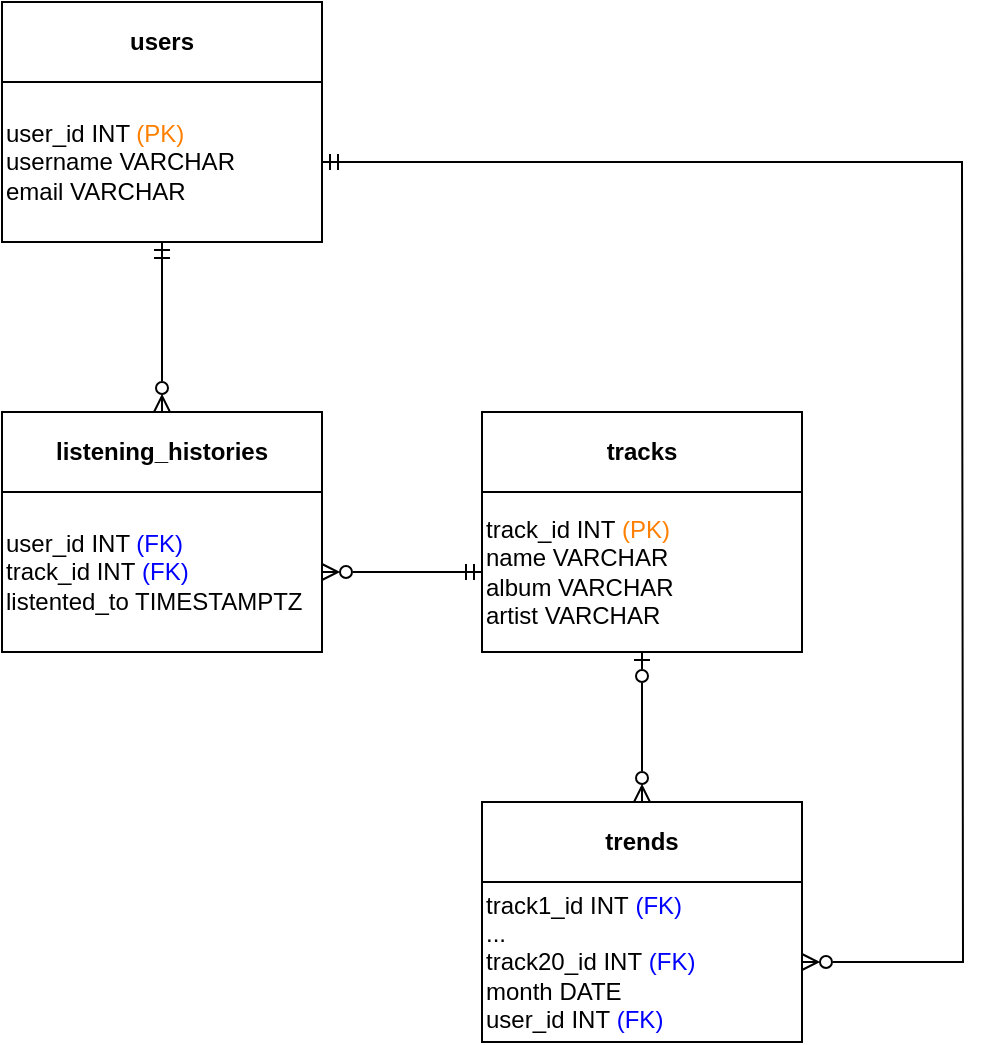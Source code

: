 <mxfile version="24.8.6">
  <diagram name="Страница — 1" id="dbKV6J1xsBlDW3v_BNa4">
    <mxGraphModel dx="2261" dy="756" grid="1" gridSize="10" guides="1" tooltips="1" connect="1" arrows="1" fold="1" page="1" pageScale="1" pageWidth="827" pageHeight="1169" math="0" shadow="0">
      <root>
        <mxCell id="0" />
        <mxCell id="1" parent="0" />
        <mxCell id="MowTVtQyeux9A8Wr5V-I-59" value="&lt;b&gt;users&lt;/b&gt;" style="rounded=0;whiteSpace=wrap;html=1;align=center;" parent="1" vertex="1">
          <mxGeometry x="-440" y="235" width="160" height="40" as="geometry" />
        </mxCell>
        <mxCell id="MowTVtQyeux9A8Wr5V-I-67" style="edgeStyle=orthogonalEdgeStyle;rounded=0;orthogonalLoop=1;jettySize=auto;html=1;entryX=0.5;entryY=0;entryDx=0;entryDy=0;startArrow=ERmandOne;startFill=0;endArrow=ERzeroToMany;endFill=0;" parent="1" source="MowTVtQyeux9A8Wr5V-I-60" target="MowTVtQyeux9A8Wr5V-I-63" edge="1">
          <mxGeometry relative="1" as="geometry" />
        </mxCell>
        <mxCell id="MowTVtQyeux9A8Wr5V-I-73" style="edgeStyle=orthogonalEdgeStyle;rounded=0;orthogonalLoop=1;jettySize=auto;html=1;endArrow=none;endFill=0;startArrow=ERmandOne;startFill=0;" parent="1" source="MowTVtQyeux9A8Wr5V-I-60" edge="1">
          <mxGeometry relative="1" as="geometry">
            <mxPoint x="40" y="325.0" as="targetPoint" />
            <Array as="points">
              <mxPoint x="40" y="315" />
            </Array>
          </mxGeometry>
        </mxCell>
        <mxCell id="MowTVtQyeux9A8Wr5V-I-60" value="user_id INT &lt;font color=&quot;#ff8000&quot;&gt;(PK)&lt;/font&gt;&lt;div&gt;username VARCHAR&lt;/div&gt;&lt;div&gt;email VARCHAR&lt;/div&gt;" style="rounded=0;whiteSpace=wrap;html=1;align=left;" parent="1" vertex="1">
          <mxGeometry x="-440" y="275" width="160" height="80" as="geometry" />
        </mxCell>
        <mxCell id="MowTVtQyeux9A8Wr5V-I-61" value="&lt;b&gt;tracks&lt;/b&gt;" style="rounded=0;whiteSpace=wrap;html=1;align=center;" parent="1" vertex="1">
          <mxGeometry x="-200" y="440" width="160" height="40" as="geometry" />
        </mxCell>
        <mxCell id="MowTVtQyeux9A8Wr5V-I-68" style="edgeStyle=orthogonalEdgeStyle;rounded=0;orthogonalLoop=1;jettySize=auto;html=1;entryX=0.5;entryY=0;entryDx=0;entryDy=0;startArrow=ERzeroToOne;startFill=0;endArrow=ERzeroToMany;endFill=0;" parent="1" source="MowTVtQyeux9A8Wr5V-I-62" target="MowTVtQyeux9A8Wr5V-I-65" edge="1">
          <mxGeometry relative="1" as="geometry" />
        </mxCell>
        <mxCell id="MowTVtQyeux9A8Wr5V-I-70" style="edgeStyle=orthogonalEdgeStyle;rounded=0;orthogonalLoop=1;jettySize=auto;html=1;entryX=1;entryY=0.5;entryDx=0;entryDy=0;startArrow=ERmandOne;startFill=0;endArrow=ERzeroToMany;endFill=0;" parent="1" source="MowTVtQyeux9A8Wr5V-I-62" target="MowTVtQyeux9A8Wr5V-I-64" edge="1">
          <mxGeometry relative="1" as="geometry" />
        </mxCell>
        <mxCell id="MowTVtQyeux9A8Wr5V-I-62" value="track_id INT&amp;nbsp;&lt;font color=&quot;#ff8000&quot;&gt;(PK)&lt;/font&gt;&lt;div&gt;name VARCHAR&lt;/div&gt;&lt;div&gt;album VARCHAR&lt;/div&gt;&lt;div&gt;artist VARCHAR&lt;/div&gt;" style="rounded=0;whiteSpace=wrap;html=1;align=left;" parent="1" vertex="1">
          <mxGeometry x="-200" y="480" width="160" height="80" as="geometry" />
        </mxCell>
        <mxCell id="MowTVtQyeux9A8Wr5V-I-63" value="&lt;b&gt;listening_histories&lt;/b&gt;" style="rounded=0;whiteSpace=wrap;html=1;align=center;" parent="1" vertex="1">
          <mxGeometry x="-440" y="440" width="160" height="40" as="geometry" />
        </mxCell>
        <mxCell id="MowTVtQyeux9A8Wr5V-I-64" value="user_id INT &lt;font color=&quot;#0000ff&quot;&gt;(FK)&lt;/font&gt;&lt;div&gt;track_id INT&amp;nbsp;&lt;font color=&quot;#0000ff&quot;&gt;(FK)&lt;/font&gt;&lt;font color=&quot;#0000ff&quot;&gt;&lt;br&gt;&lt;/font&gt;&lt;div&gt;listented_to TIMESTAMPTZ&lt;/div&gt;&lt;/div&gt;" style="rounded=0;whiteSpace=wrap;html=1;align=left;" parent="1" vertex="1">
          <mxGeometry x="-440" y="480" width="160" height="80" as="geometry" />
        </mxCell>
        <mxCell id="MowTVtQyeux9A8Wr5V-I-65" value="&lt;b&gt;trends&lt;/b&gt;" style="rounded=0;whiteSpace=wrap;html=1;align=center;" parent="1" vertex="1">
          <mxGeometry x="-200" y="635" width="160" height="40" as="geometry" />
        </mxCell>
        <mxCell id="MowTVtQyeux9A8Wr5V-I-72" style="edgeStyle=orthogonalEdgeStyle;rounded=0;orthogonalLoop=1;jettySize=auto;html=1;endArrow=none;endFill=0;startArrow=ERzeroToMany;startFill=0;" parent="1" source="MowTVtQyeux9A8Wr5V-I-66" edge="1">
          <mxGeometry relative="1" as="geometry">
            <mxPoint x="40" y="320" as="targetPoint" />
          </mxGeometry>
        </mxCell>
        <mxCell id="MowTVtQyeux9A8Wr5V-I-66" value="track1_id INT&amp;nbsp;&lt;span style=&quot;color: rgb(0, 0, 255);&quot;&gt;(FK)&lt;/span&gt;&lt;div&gt;...&lt;/div&gt;&lt;div&gt;track20_id INT&amp;nbsp;&lt;span style=&quot;color: rgb(0, 0, 255); background-color: initial;&quot;&gt;(FK)&lt;/span&gt;&lt;/div&gt;&lt;div&gt;month&amp;nbsp;&lt;span style=&quot;background-color: initial;&quot;&gt;DATE&lt;/span&gt;&lt;/div&gt;&lt;div&gt;user_id INT&amp;nbsp;&lt;font color=&quot;#0000ff&quot;&gt;(FK)&lt;/font&gt;&lt;/div&gt;" style="rounded=0;whiteSpace=wrap;html=1;align=left;" parent="1" vertex="1">
          <mxGeometry x="-200" y="675" width="160" height="80" as="geometry" />
        </mxCell>
      </root>
    </mxGraphModel>
  </diagram>
</mxfile>
